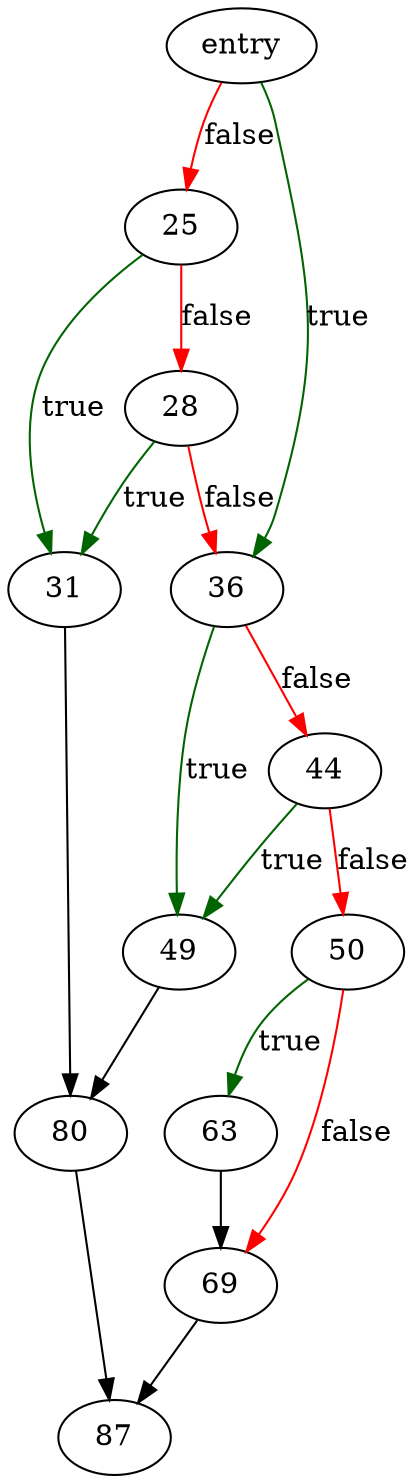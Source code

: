 digraph "sqlite3SrcListAppendFromTerm" {
	// Node definitions.
	8 [label=entry];
	25;
	28;
	31;
	36;
	44;
	49;
	50;
	63;
	69;
	80;
	87;

	// Edge definitions.
	8 -> 25 [
		color=red
		label=false
	];
	8 -> 36 [
		color=darkgreen
		label=true
	];
	25 -> 28 [
		color=red
		label=false
	];
	25 -> 31 [
		color=darkgreen
		label=true
	];
	28 -> 31 [
		color=darkgreen
		label=true
	];
	28 -> 36 [
		color=red
		label=false
	];
	31 -> 80;
	36 -> 44 [
		color=red
		label=false
	];
	36 -> 49 [
		color=darkgreen
		label=true
	];
	44 -> 49 [
		color=darkgreen
		label=true
	];
	44 -> 50 [
		color=red
		label=false
	];
	49 -> 80;
	50 -> 63 [
		color=darkgreen
		label=true
	];
	50 -> 69 [
		color=red
		label=false
	];
	63 -> 69;
	69 -> 87;
	80 -> 87;
}